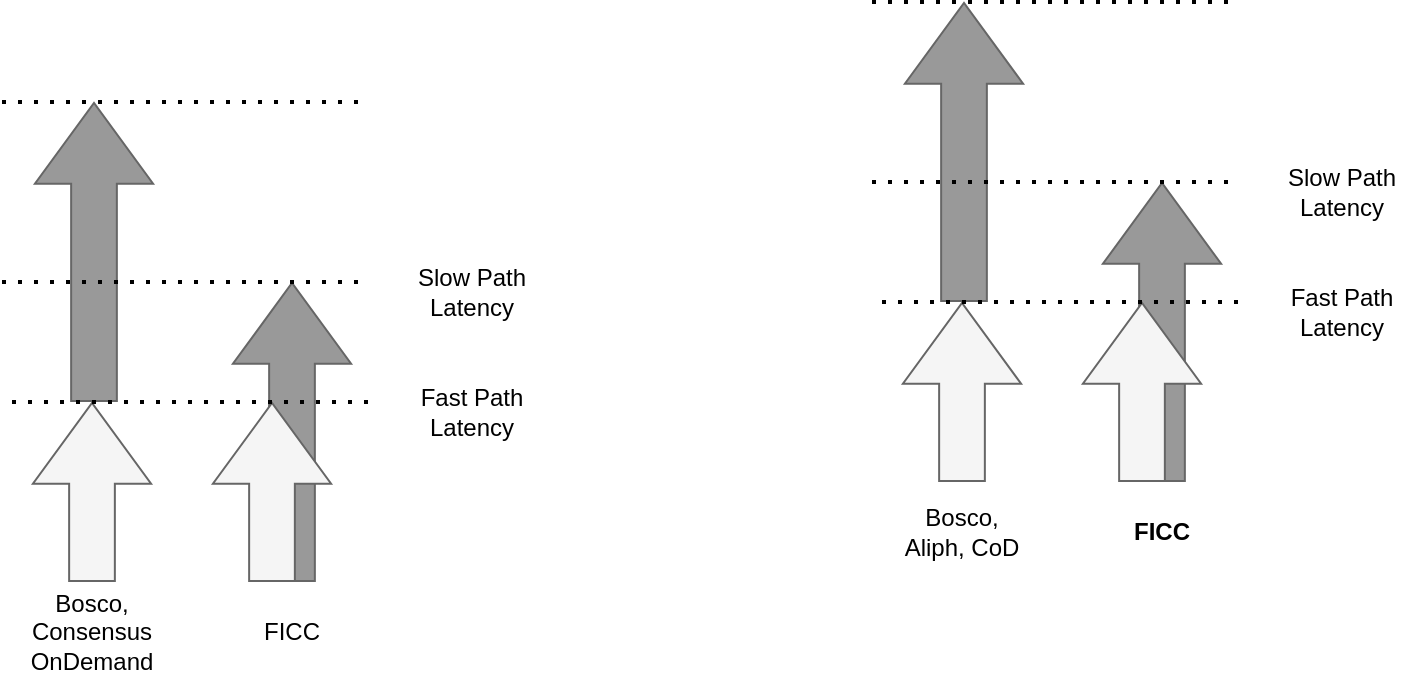 <mxfile version="21.5.0">
  <diagram name="Page-1" id="1eS8MWWPxXNvRJYhu2EQ">
    <mxGraphModel dx="2074" dy="1014" grid="1" gridSize="10" guides="1" tooltips="1" connect="1" arrows="1" fold="1" page="1" pageScale="1" pageWidth="850" pageHeight="1100" math="0" shadow="0">
      <root>
        <mxCell id="0" />
        <mxCell id="1" parent="0" />
        <mxCell id="HI6z_mVAKLWrTjG7iXap-1" value="" style="shape=flexArrow;endArrow=classic;html=1;rounded=0;endWidth=35.238;endSize=13.129;width=22.857;fillColor=#f5f5f5;strokeColor=#666666;" parent="1" edge="1">
          <mxGeometry width="50" height="50" relative="1" as="geometry">
            <mxPoint x="470" y="580" as="sourcePoint" />
            <mxPoint x="470" y="490" as="targetPoint" />
          </mxGeometry>
        </mxCell>
        <mxCell id="HI6z_mVAKLWrTjG7iXap-3" value="" style="shape=flexArrow;endArrow=classic;html=1;rounded=0;endWidth=35.238;endSize=13.129;width=22.857;fillColor=#999999;strokeColor=#666666;" parent="1" edge="1">
          <mxGeometry width="50" height="50" relative="1" as="geometry">
            <mxPoint x="471" y="490" as="sourcePoint" />
            <mxPoint x="471" y="340" as="targetPoint" />
          </mxGeometry>
        </mxCell>
        <mxCell id="HI6z_mVAKLWrTjG7iXap-5" value="" style="shape=flexArrow;endArrow=classic;html=1;rounded=0;endWidth=35.238;endSize=13.129;width=22.857;fillColor=#999999;strokeColor=#666666;" parent="1" edge="1">
          <mxGeometry width="50" height="50" relative="1" as="geometry">
            <mxPoint x="570" y="580" as="sourcePoint" />
            <mxPoint x="570" y="430" as="targetPoint" />
          </mxGeometry>
        </mxCell>
        <mxCell id="HI6z_mVAKLWrTjG7iXap-2" value="" style="shape=flexArrow;endArrow=classic;html=1;rounded=0;endWidth=35.238;endSize=13.129;width=22.857;fillColor=#f5f5f5;strokeColor=#666666;" parent="1" edge="1">
          <mxGeometry width="50" height="50" relative="1" as="geometry">
            <mxPoint x="560" y="580" as="sourcePoint" />
            <mxPoint x="560" y="490" as="targetPoint" />
          </mxGeometry>
        </mxCell>
        <mxCell id="HI6z_mVAKLWrTjG7iXap-6" value="" style="endArrow=none;dashed=1;html=1;dashPattern=1 3;strokeWidth=2;rounded=0;" parent="1" edge="1">
          <mxGeometry width="50" height="50" relative="1" as="geometry">
            <mxPoint x="430" y="490" as="sourcePoint" />
            <mxPoint x="610" y="490" as="targetPoint" />
          </mxGeometry>
        </mxCell>
        <mxCell id="HI6z_mVAKLWrTjG7iXap-7" value="" style="endArrow=none;dashed=1;html=1;dashPattern=1 3;strokeWidth=2;rounded=0;" parent="1" edge="1">
          <mxGeometry width="50" height="50" relative="1" as="geometry">
            <mxPoint x="425" y="340" as="sourcePoint" />
            <mxPoint x="605" y="340" as="targetPoint" />
          </mxGeometry>
        </mxCell>
        <mxCell id="HI6z_mVAKLWrTjG7iXap-8" value="" style="endArrow=none;dashed=1;html=1;dashPattern=1 3;strokeWidth=2;rounded=0;" parent="1" edge="1">
          <mxGeometry width="50" height="50" relative="1" as="geometry">
            <mxPoint x="425" y="430" as="sourcePoint" />
            <mxPoint x="605" y="430" as="targetPoint" />
          </mxGeometry>
        </mxCell>
        <mxCell id="HI6z_mVAKLWrTjG7iXap-9" value="Fast Path Latency" style="text;html=1;strokeColor=none;fillColor=none;align=center;verticalAlign=middle;whiteSpace=wrap;rounded=0;" parent="1" vertex="1">
          <mxGeometry x="630" y="480" width="60" height="30" as="geometry" />
        </mxCell>
        <mxCell id="HI6z_mVAKLWrTjG7iXap-10" value="&lt;div&gt;Slow Path&lt;/div&gt;&lt;div&gt;Latency&lt;br&gt;&lt;/div&gt;" style="text;html=1;strokeColor=none;fillColor=none;align=center;verticalAlign=middle;whiteSpace=wrap;rounded=0;" parent="1" vertex="1">
          <mxGeometry x="630" y="420" width="60" height="30" as="geometry" />
        </mxCell>
        <mxCell id="HI6z_mVAKLWrTjG7iXap-11" value="&lt;div&gt;Bosco, Consensus&lt;/div&gt;&lt;div&gt;OnDemand&lt;/div&gt;" style="text;html=1;strokeColor=none;fillColor=none;align=center;verticalAlign=middle;whiteSpace=wrap;rounded=0;" parent="1" vertex="1">
          <mxGeometry x="440" y="590" width="60" height="30" as="geometry" />
        </mxCell>
        <mxCell id="HI6z_mVAKLWrTjG7iXap-12" value="FICC" style="text;html=1;strokeColor=none;fillColor=none;align=center;verticalAlign=middle;whiteSpace=wrap;rounded=0;" parent="1" vertex="1">
          <mxGeometry x="540" y="590" width="60" height="30" as="geometry" />
        </mxCell>
        <mxCell id="Fh8cI41DaLpK2XPsel60-1" value="" style="shape=flexArrow;endArrow=classic;html=1;rounded=0;endWidth=35.238;endSize=13.129;width=22.857;fillColor=#f5f5f5;strokeColor=#666666;" parent="1" edge="1">
          <mxGeometry width="50" height="50" relative="1" as="geometry">
            <mxPoint x="905" y="530" as="sourcePoint" />
            <mxPoint x="905" y="440" as="targetPoint" />
          </mxGeometry>
        </mxCell>
        <mxCell id="Fh8cI41DaLpK2XPsel60-2" value="" style="shape=flexArrow;endArrow=classic;html=1;rounded=0;endWidth=35.238;endSize=13.129;width=22.857;fillColor=#999999;strokeColor=#666666;" parent="1" edge="1">
          <mxGeometry width="50" height="50" relative="1" as="geometry">
            <mxPoint x="906" y="440" as="sourcePoint" />
            <mxPoint x="906" y="290" as="targetPoint" />
          </mxGeometry>
        </mxCell>
        <mxCell id="Fh8cI41DaLpK2XPsel60-3" value="" style="shape=flexArrow;endArrow=classic;html=1;rounded=0;endWidth=35.238;endSize=13.129;width=22.857;fillColor=#999999;strokeColor=#666666;" parent="1" edge="1">
          <mxGeometry width="50" height="50" relative="1" as="geometry">
            <mxPoint x="1005" y="530" as="sourcePoint" />
            <mxPoint x="1005" y="380" as="targetPoint" />
          </mxGeometry>
        </mxCell>
        <mxCell id="Fh8cI41DaLpK2XPsel60-4" value="" style="shape=flexArrow;endArrow=classic;html=1;rounded=0;endWidth=35.238;endSize=13.129;width=22.857;fillColor=#f5f5f5;strokeColor=#666666;" parent="1" edge="1">
          <mxGeometry width="50" height="50" relative="1" as="geometry">
            <mxPoint x="995" y="530" as="sourcePoint" />
            <mxPoint x="995" y="440" as="targetPoint" />
          </mxGeometry>
        </mxCell>
        <mxCell id="Fh8cI41DaLpK2XPsel60-5" value="" style="endArrow=none;dashed=1;html=1;dashPattern=1 3;strokeWidth=2;rounded=0;" parent="1" edge="1">
          <mxGeometry width="50" height="50" relative="1" as="geometry">
            <mxPoint x="865" y="440" as="sourcePoint" />
            <mxPoint x="1045" y="440" as="targetPoint" />
          </mxGeometry>
        </mxCell>
        <mxCell id="Fh8cI41DaLpK2XPsel60-6" value="" style="endArrow=none;dashed=1;html=1;dashPattern=1 3;strokeWidth=2;rounded=0;" parent="1" edge="1">
          <mxGeometry width="50" height="50" relative="1" as="geometry">
            <mxPoint x="860" y="290" as="sourcePoint" />
            <mxPoint x="1040" y="290" as="targetPoint" />
          </mxGeometry>
        </mxCell>
        <mxCell id="Fh8cI41DaLpK2XPsel60-7" value="" style="endArrow=none;dashed=1;html=1;dashPattern=1 3;strokeWidth=2;rounded=0;" parent="1" edge="1">
          <mxGeometry width="50" height="50" relative="1" as="geometry">
            <mxPoint x="860" y="380" as="sourcePoint" />
            <mxPoint x="1040" y="380" as="targetPoint" />
          </mxGeometry>
        </mxCell>
        <mxCell id="Fh8cI41DaLpK2XPsel60-8" value="Fast Path Latency" style="text;html=1;strokeColor=none;fillColor=none;align=center;verticalAlign=middle;whiteSpace=wrap;rounded=0;" parent="1" vertex="1">
          <mxGeometry x="1065" y="430" width="60" height="30" as="geometry" />
        </mxCell>
        <mxCell id="Fh8cI41DaLpK2XPsel60-9" value="&lt;div&gt;Slow Path&lt;/div&gt;&lt;div&gt;Latency&lt;br&gt;&lt;/div&gt;" style="text;html=1;strokeColor=none;fillColor=none;align=center;verticalAlign=middle;whiteSpace=wrap;rounded=0;" parent="1" vertex="1">
          <mxGeometry x="1065" y="370" width="60" height="30" as="geometry" />
        </mxCell>
        <mxCell id="Fh8cI41DaLpK2XPsel60-10" value="&lt;div&gt;Bosco, Aliph, CoD&lt;/div&gt;" style="text;html=1;strokeColor=none;fillColor=none;align=center;verticalAlign=middle;whiteSpace=wrap;rounded=0;" parent="1" vertex="1">
          <mxGeometry x="875" y="540" width="60" height="30" as="geometry" />
        </mxCell>
        <mxCell id="Fh8cI41DaLpK2XPsel60-11" value="&lt;div&gt;&lt;b&gt;FICC&lt;/b&gt;&lt;/div&gt;" style="text;html=1;strokeColor=none;fillColor=none;align=center;verticalAlign=middle;whiteSpace=wrap;rounded=0;" parent="1" vertex="1">
          <mxGeometry x="975" y="540" width="60" height="30" as="geometry" />
        </mxCell>
      </root>
    </mxGraphModel>
  </diagram>
</mxfile>
